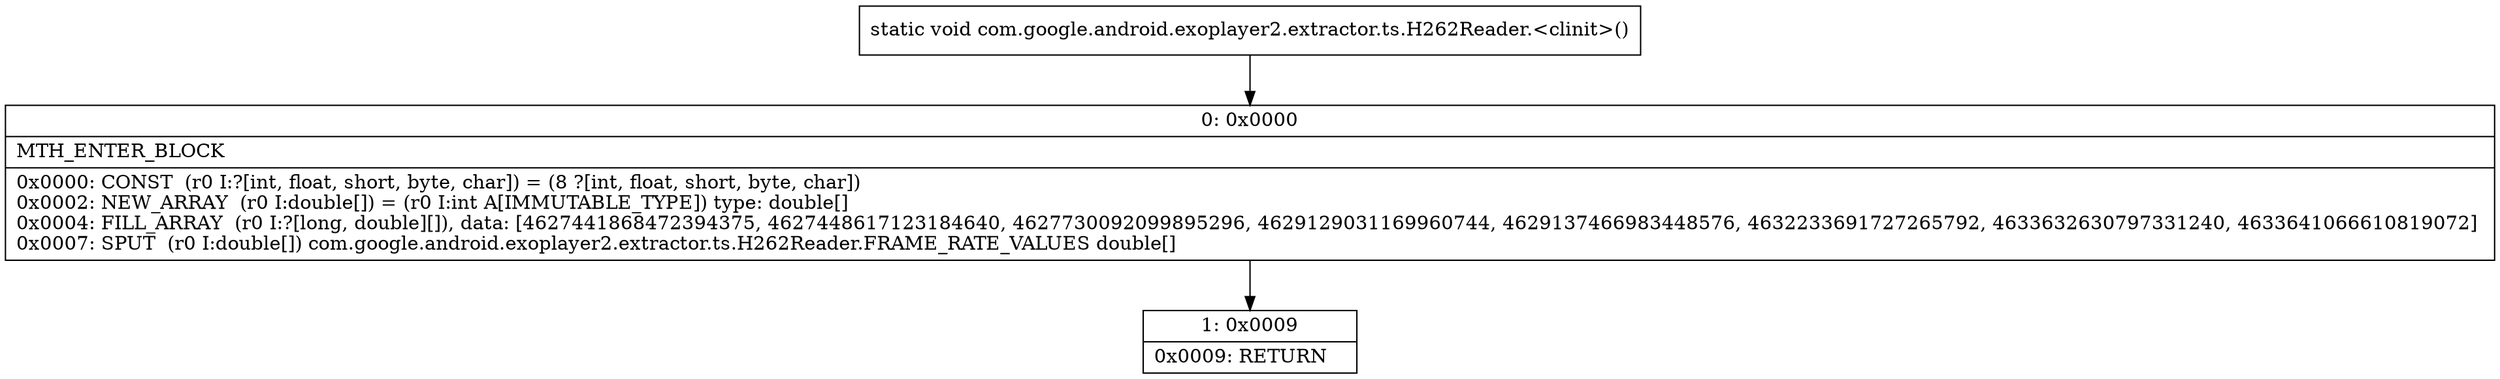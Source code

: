 digraph "CFG forcom.google.android.exoplayer2.extractor.ts.H262Reader.\<clinit\>()V" {
Node_0 [shape=record,label="{0\:\ 0x0000|MTH_ENTER_BLOCK\l|0x0000: CONST  (r0 I:?[int, float, short, byte, char]) = (8 ?[int, float, short, byte, char]) \l0x0002: NEW_ARRAY  (r0 I:double[]) = (r0 I:int A[IMMUTABLE_TYPE]) type: double[] \l0x0004: FILL_ARRAY  (r0 I:?[long, double][]), data: [4627441868472394375, 4627448617123184640, 4627730092099895296, 4629129031169960744, 4629137466983448576, 4632233691727265792, 4633632630797331240, 4633641066610819072] \l0x0007: SPUT  (r0 I:double[]) com.google.android.exoplayer2.extractor.ts.H262Reader.FRAME_RATE_VALUES double[] \l}"];
Node_1 [shape=record,label="{1\:\ 0x0009|0x0009: RETURN   \l}"];
MethodNode[shape=record,label="{static void com.google.android.exoplayer2.extractor.ts.H262Reader.\<clinit\>() }"];
MethodNode -> Node_0;
Node_0 -> Node_1;
}

